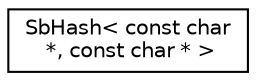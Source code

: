 digraph "Graphical Class Hierarchy"
{
 // LATEX_PDF_SIZE
  edge [fontname="Helvetica",fontsize="10",labelfontname="Helvetica",labelfontsize="10"];
  node [fontname="Helvetica",fontsize="10",shape=record];
  rankdir="LR";
  Node0 [label="SbHash\< const char\l *, const char * \>",height=0.2,width=0.4,color="black", fillcolor="white", style="filled",URL="$classSbHash.html",tooltip=" "];
}
